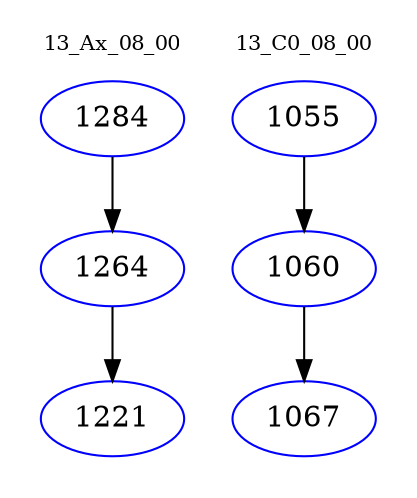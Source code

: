 digraph{
subgraph cluster_0 {
color = white
label = "13_Ax_08_00";
fontsize=10;
T0_1284 [label="1284", color="blue"]
T0_1284 -> T0_1264 [color="black"]
T0_1264 [label="1264", color="blue"]
T0_1264 -> T0_1221 [color="black"]
T0_1221 [label="1221", color="blue"]
}
subgraph cluster_1 {
color = white
label = "13_C0_08_00";
fontsize=10;
T1_1055 [label="1055", color="blue"]
T1_1055 -> T1_1060 [color="black"]
T1_1060 [label="1060", color="blue"]
T1_1060 -> T1_1067 [color="black"]
T1_1067 [label="1067", color="blue"]
}
}
